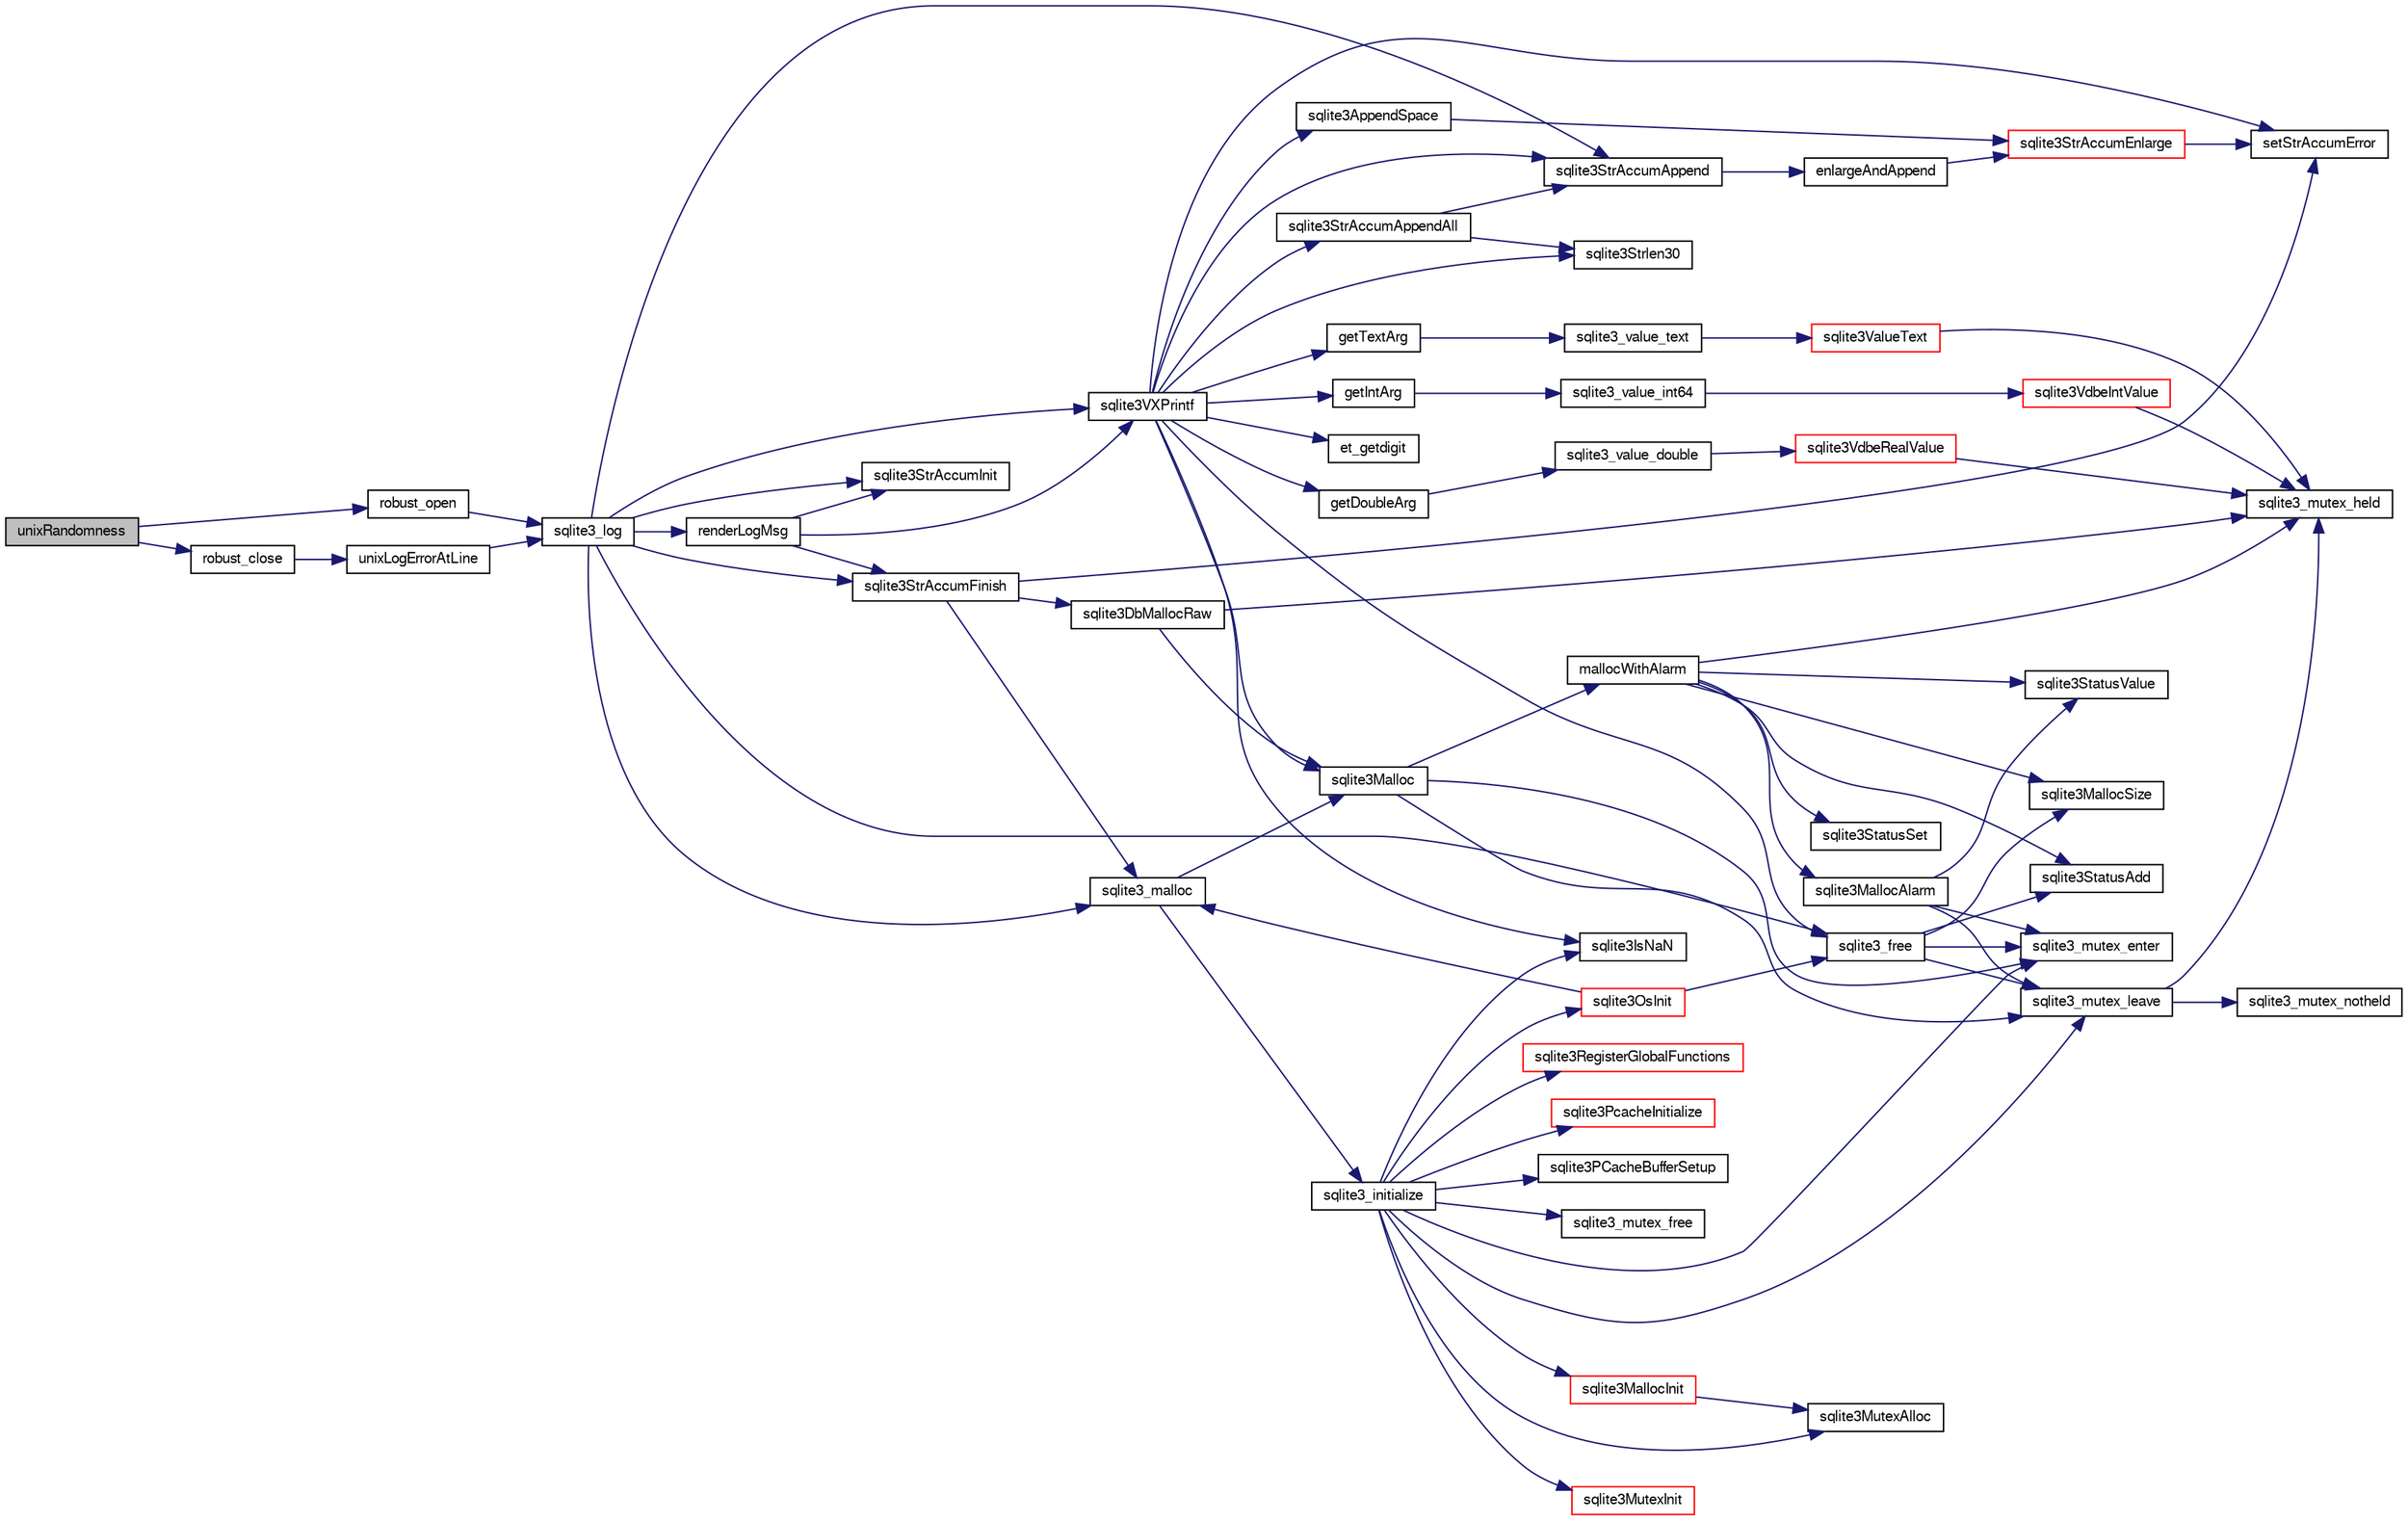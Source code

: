 digraph "unixRandomness"
{
  edge [fontname="FreeSans",fontsize="10",labelfontname="FreeSans",labelfontsize="10"];
  node [fontname="FreeSans",fontsize="10",shape=record];
  rankdir="LR";
  Node848687 [label="unixRandomness",height=0.2,width=0.4,color="black", fillcolor="grey75", style="filled", fontcolor="black"];
  Node848687 -> Node848688 [color="midnightblue",fontsize="10",style="solid",fontname="FreeSans"];
  Node848688 [label="robust_open",height=0.2,width=0.4,color="black", fillcolor="white", style="filled",URL="$sqlite3_8c.html#a0eb989e531821c6a1deb85a3ba0021c0"];
  Node848688 -> Node848689 [color="midnightblue",fontsize="10",style="solid",fontname="FreeSans"];
  Node848689 [label="sqlite3_log",height=0.2,width=0.4,color="black", fillcolor="white", style="filled",URL="$sqlite3_8c.html#a298c9699bf9c143662c6b1fec4b2dc3b"];
  Node848689 -> Node848690 [color="midnightblue",fontsize="10",style="solid",fontname="FreeSans"];
  Node848690 [label="renderLogMsg",height=0.2,width=0.4,color="black", fillcolor="white", style="filled",URL="$sqlite3_8c.html#a7a02b43ce0a27bb52085c7f446d115af"];
  Node848690 -> Node848691 [color="midnightblue",fontsize="10",style="solid",fontname="FreeSans"];
  Node848691 [label="sqlite3StrAccumInit",height=0.2,width=0.4,color="black", fillcolor="white", style="filled",URL="$sqlite3_8c.html#aabf95e113b9d54d519cd15a56215f560"];
  Node848690 -> Node848692 [color="midnightblue",fontsize="10",style="solid",fontname="FreeSans"];
  Node848692 [label="sqlite3VXPrintf",height=0.2,width=0.4,color="black", fillcolor="white", style="filled",URL="$sqlite3_8c.html#a63c25806c9bd4a2b76f9a0eb232c6bde"];
  Node848692 -> Node848693 [color="midnightblue",fontsize="10",style="solid",fontname="FreeSans"];
  Node848693 [label="sqlite3StrAccumAppend",height=0.2,width=0.4,color="black", fillcolor="white", style="filled",URL="$sqlite3_8c.html#a56664fa33def33c5a5245b623441d5e0"];
  Node848693 -> Node848694 [color="midnightblue",fontsize="10",style="solid",fontname="FreeSans"];
  Node848694 [label="enlargeAndAppend",height=0.2,width=0.4,color="black", fillcolor="white", style="filled",URL="$sqlite3_8c.html#a25b21e61dc0883d849890eaa8a18088a"];
  Node848694 -> Node848695 [color="midnightblue",fontsize="10",style="solid",fontname="FreeSans"];
  Node848695 [label="sqlite3StrAccumEnlarge",height=0.2,width=0.4,color="red", fillcolor="white", style="filled",URL="$sqlite3_8c.html#a38976500a97c69d65086eeccca82dd96"];
  Node848695 -> Node848696 [color="midnightblue",fontsize="10",style="solid",fontname="FreeSans"];
  Node848696 [label="setStrAccumError",height=0.2,width=0.4,color="black", fillcolor="white", style="filled",URL="$sqlite3_8c.html#a3dc479a1fc8ba1ab8edfe51f8a0b102c"];
  Node848692 -> Node848965 [color="midnightblue",fontsize="10",style="solid",fontname="FreeSans"];
  Node848965 [label="getIntArg",height=0.2,width=0.4,color="black", fillcolor="white", style="filled",URL="$sqlite3_8c.html#abff258963dbd9205fb299851a64c67be"];
  Node848965 -> Node848849 [color="midnightblue",fontsize="10",style="solid",fontname="FreeSans"];
  Node848849 [label="sqlite3_value_int64",height=0.2,width=0.4,color="black", fillcolor="white", style="filled",URL="$sqlite3_8c.html#ab38d8627f4750672e72712df0b709e0d"];
  Node848849 -> Node848837 [color="midnightblue",fontsize="10",style="solid",fontname="FreeSans"];
  Node848837 [label="sqlite3VdbeIntValue",height=0.2,width=0.4,color="red", fillcolor="white", style="filled",URL="$sqlite3_8c.html#a3dc28e3bfdbecf81633c3697a3aacd45"];
  Node848837 -> Node848699 [color="midnightblue",fontsize="10",style="solid",fontname="FreeSans"];
  Node848699 [label="sqlite3_mutex_held",height=0.2,width=0.4,color="black", fillcolor="white", style="filled",URL="$sqlite3_8c.html#acf77da68932b6bc163c5e68547ecc3e7"];
  Node848692 -> Node848711 [color="midnightblue",fontsize="10",style="solid",fontname="FreeSans"];
  Node848711 [label="sqlite3Malloc",height=0.2,width=0.4,color="black", fillcolor="white", style="filled",URL="$sqlite3_8c.html#a361a2eaa846b1885f123abe46f5d8b2b"];
  Node848711 -> Node848705 [color="midnightblue",fontsize="10",style="solid",fontname="FreeSans"];
  Node848705 [label="sqlite3_mutex_enter",height=0.2,width=0.4,color="black", fillcolor="white", style="filled",URL="$sqlite3_8c.html#a1c12cde690bd89f104de5cbad12a6bf5"];
  Node848711 -> Node848712 [color="midnightblue",fontsize="10",style="solid",fontname="FreeSans"];
  Node848712 [label="mallocWithAlarm",height=0.2,width=0.4,color="black", fillcolor="white", style="filled",URL="$sqlite3_8c.html#ab070d5cf8e48ec8a6a43cf025d48598b"];
  Node848712 -> Node848699 [color="midnightblue",fontsize="10",style="solid",fontname="FreeSans"];
  Node848712 -> Node848713 [color="midnightblue",fontsize="10",style="solid",fontname="FreeSans"];
  Node848713 [label="sqlite3StatusSet",height=0.2,width=0.4,color="black", fillcolor="white", style="filled",URL="$sqlite3_8c.html#afec7586c01fcb5ea17dc9d7725a589d9"];
  Node848712 -> Node848714 [color="midnightblue",fontsize="10",style="solid",fontname="FreeSans"];
  Node848714 [label="sqlite3StatusValue",height=0.2,width=0.4,color="black", fillcolor="white", style="filled",URL="$sqlite3_8c.html#a30b8ac296c6e200c1fa57708d52c6ef6"];
  Node848712 -> Node848715 [color="midnightblue",fontsize="10",style="solid",fontname="FreeSans"];
  Node848715 [label="sqlite3MallocAlarm",height=0.2,width=0.4,color="black", fillcolor="white", style="filled",URL="$sqlite3_8c.html#ada66988e8471d1198f3219c062377508"];
  Node848715 -> Node848714 [color="midnightblue",fontsize="10",style="solid",fontname="FreeSans"];
  Node848715 -> Node848707 [color="midnightblue",fontsize="10",style="solid",fontname="FreeSans"];
  Node848707 [label="sqlite3_mutex_leave",height=0.2,width=0.4,color="black", fillcolor="white", style="filled",URL="$sqlite3_8c.html#a5838d235601dbd3c1fa993555c6bcc93"];
  Node848707 -> Node848699 [color="midnightblue",fontsize="10",style="solid",fontname="FreeSans"];
  Node848707 -> Node848708 [color="midnightblue",fontsize="10",style="solid",fontname="FreeSans"];
  Node848708 [label="sqlite3_mutex_notheld",height=0.2,width=0.4,color="black", fillcolor="white", style="filled",URL="$sqlite3_8c.html#a83967c837c1c000d3b5adcfaa688f5dc"];
  Node848715 -> Node848705 [color="midnightblue",fontsize="10",style="solid",fontname="FreeSans"];
  Node848712 -> Node848702 [color="midnightblue",fontsize="10",style="solid",fontname="FreeSans"];
  Node848702 [label="sqlite3MallocSize",height=0.2,width=0.4,color="black", fillcolor="white", style="filled",URL="$sqlite3_8c.html#acf5d2a5f35270bafb050bd2def576955"];
  Node848712 -> Node848706 [color="midnightblue",fontsize="10",style="solid",fontname="FreeSans"];
  Node848706 [label="sqlite3StatusAdd",height=0.2,width=0.4,color="black", fillcolor="white", style="filled",URL="$sqlite3_8c.html#afa029f93586aeab4cc85360905dae9cd"];
  Node848711 -> Node848707 [color="midnightblue",fontsize="10",style="solid",fontname="FreeSans"];
  Node848692 -> Node848696 [color="midnightblue",fontsize="10",style="solid",fontname="FreeSans"];
  Node848692 -> Node848966 [color="midnightblue",fontsize="10",style="solid",fontname="FreeSans"];
  Node848966 [label="getDoubleArg",height=0.2,width=0.4,color="black", fillcolor="white", style="filled",URL="$sqlite3_8c.html#a1cf25120072c85bd261983b24c12c3d9"];
  Node848966 -> Node848853 [color="midnightblue",fontsize="10",style="solid",fontname="FreeSans"];
  Node848853 [label="sqlite3_value_double",height=0.2,width=0.4,color="black", fillcolor="white", style="filled",URL="$sqlite3_8c.html#a3e50c1a2dd484a8b6911c9d163816b88"];
  Node848853 -> Node848854 [color="midnightblue",fontsize="10",style="solid",fontname="FreeSans"];
  Node848854 [label="sqlite3VdbeRealValue",height=0.2,width=0.4,color="red", fillcolor="white", style="filled",URL="$sqlite3_8c.html#a5bf943a4f9a5516911b3bc610e3d64e0"];
  Node848854 -> Node848699 [color="midnightblue",fontsize="10",style="solid",fontname="FreeSans"];
  Node848692 -> Node848858 [color="midnightblue",fontsize="10",style="solid",fontname="FreeSans"];
  Node848858 [label="sqlite3IsNaN",height=0.2,width=0.4,color="black", fillcolor="white", style="filled",URL="$sqlite3_8c.html#aed4d78203877c3486765ccbc7feebb50"];
  Node848692 -> Node848774 [color="midnightblue",fontsize="10",style="solid",fontname="FreeSans"];
  Node848774 [label="sqlite3Strlen30",height=0.2,width=0.4,color="black", fillcolor="white", style="filled",URL="$sqlite3_8c.html#a3dcd80ba41f1a308193dee74857b62a7"];
  Node848692 -> Node848967 [color="midnightblue",fontsize="10",style="solid",fontname="FreeSans"];
  Node848967 [label="et_getdigit",height=0.2,width=0.4,color="black", fillcolor="white", style="filled",URL="$sqlite3_8c.html#a40c5a308749ad07cc2397a53e081bff0"];
  Node848692 -> Node848968 [color="midnightblue",fontsize="10",style="solid",fontname="FreeSans"];
  Node848968 [label="getTextArg",height=0.2,width=0.4,color="black", fillcolor="white", style="filled",URL="$sqlite3_8c.html#afbb41850423ef20071cefaab0431e04d"];
  Node848968 -> Node848780 [color="midnightblue",fontsize="10",style="solid",fontname="FreeSans"];
  Node848780 [label="sqlite3_value_text",height=0.2,width=0.4,color="black", fillcolor="white", style="filled",URL="$sqlite3_8c.html#aef2ace3239e6dd59c74110faa70f8171"];
  Node848780 -> Node848781 [color="midnightblue",fontsize="10",style="solid",fontname="FreeSans"];
  Node848781 [label="sqlite3ValueText",height=0.2,width=0.4,color="red", fillcolor="white", style="filled",URL="$sqlite3_8c.html#ad567a94e52d1adf81f4857fdba00a59b"];
  Node848781 -> Node848699 [color="midnightblue",fontsize="10",style="solid",fontname="FreeSans"];
  Node848692 -> Node848969 [color="midnightblue",fontsize="10",style="solid",fontname="FreeSans"];
  Node848969 [label="sqlite3StrAccumAppendAll",height=0.2,width=0.4,color="black", fillcolor="white", style="filled",URL="$sqlite3_8c.html#acaf8f3e4f99a3c3a4a77e9c987547289"];
  Node848969 -> Node848693 [color="midnightblue",fontsize="10",style="solid",fontname="FreeSans"];
  Node848969 -> Node848774 [color="midnightblue",fontsize="10",style="solid",fontname="FreeSans"];
  Node848692 -> Node848970 [color="midnightblue",fontsize="10",style="solid",fontname="FreeSans"];
  Node848970 [label="sqlite3AppendSpace",height=0.2,width=0.4,color="black", fillcolor="white", style="filled",URL="$sqlite3_8c.html#aefd38a5afc0020d4a93855c3ee7c63a8"];
  Node848970 -> Node848695 [color="midnightblue",fontsize="10",style="solid",fontname="FreeSans"];
  Node848692 -> Node848704 [color="midnightblue",fontsize="10",style="solid",fontname="FreeSans"];
  Node848704 [label="sqlite3_free",height=0.2,width=0.4,color="black", fillcolor="white", style="filled",URL="$sqlite3_8c.html#a6552349e36a8a691af5487999ab09519"];
  Node848704 -> Node848705 [color="midnightblue",fontsize="10",style="solid",fontname="FreeSans"];
  Node848704 -> Node848706 [color="midnightblue",fontsize="10",style="solid",fontname="FreeSans"];
  Node848704 -> Node848702 [color="midnightblue",fontsize="10",style="solid",fontname="FreeSans"];
  Node848704 -> Node848707 [color="midnightblue",fontsize="10",style="solid",fontname="FreeSans"];
  Node848690 -> Node848801 [color="midnightblue",fontsize="10",style="solid",fontname="FreeSans"];
  Node848801 [label="sqlite3StrAccumFinish",height=0.2,width=0.4,color="black", fillcolor="white", style="filled",URL="$sqlite3_8c.html#adb7f26b10ac1b847db6f000ef4c2e2ba"];
  Node848801 -> Node848710 [color="midnightblue",fontsize="10",style="solid",fontname="FreeSans"];
  Node848710 [label="sqlite3DbMallocRaw",height=0.2,width=0.4,color="black", fillcolor="white", style="filled",URL="$sqlite3_8c.html#abbe8be0cf7175e11ddc3e2218fad924e"];
  Node848710 -> Node848699 [color="midnightblue",fontsize="10",style="solid",fontname="FreeSans"];
  Node848710 -> Node848711 [color="midnightblue",fontsize="10",style="solid",fontname="FreeSans"];
  Node848801 -> Node848776 [color="midnightblue",fontsize="10",style="solid",fontname="FreeSans"];
  Node848776 [label="sqlite3_malloc",height=0.2,width=0.4,color="black", fillcolor="white", style="filled",URL="$sqlite3_8c.html#ac79dba55fc32b6a840cf5a9769bce7cd"];
  Node848776 -> Node848717 [color="midnightblue",fontsize="10",style="solid",fontname="FreeSans"];
  Node848717 [label="sqlite3_initialize",height=0.2,width=0.4,color="black", fillcolor="white", style="filled",URL="$sqlite3_8c.html#ab0c0ee2d5d4cf8b28e9572296a8861df"];
  Node848717 -> Node848718 [color="midnightblue",fontsize="10",style="solid",fontname="FreeSans"];
  Node848718 [label="sqlite3MutexInit",height=0.2,width=0.4,color="red", fillcolor="white", style="filled",URL="$sqlite3_8c.html#a7906afcdd1cdb3d0007eb932398a1158"];
  Node848717 -> Node848736 [color="midnightblue",fontsize="10",style="solid",fontname="FreeSans"];
  Node848736 [label="sqlite3MutexAlloc",height=0.2,width=0.4,color="black", fillcolor="white", style="filled",URL="$sqlite3_8c.html#a0e3f432ee581f6876b590e7ad7e84e19"];
  Node848717 -> Node848705 [color="midnightblue",fontsize="10",style="solid",fontname="FreeSans"];
  Node848717 -> Node848737 [color="midnightblue",fontsize="10",style="solid",fontname="FreeSans"];
  Node848737 [label="sqlite3MallocInit",height=0.2,width=0.4,color="red", fillcolor="white", style="filled",URL="$sqlite3_8c.html#a9e06f9e7cad0d83ce80ab493c9533552"];
  Node848737 -> Node848736 [color="midnightblue",fontsize="10",style="solid",fontname="FreeSans"];
  Node848717 -> Node848707 [color="midnightblue",fontsize="10",style="solid",fontname="FreeSans"];
  Node848717 -> Node848777 [color="midnightblue",fontsize="10",style="solid",fontname="FreeSans"];
  Node848777 [label="sqlite3RegisterGlobalFunctions",height=0.2,width=0.4,color="red", fillcolor="white", style="filled",URL="$sqlite3_8c.html#a9f75bd111010f29e1b8d74344473c4ec"];
  Node848717 -> Node848958 [color="midnightblue",fontsize="10",style="solid",fontname="FreeSans"];
  Node848958 [label="sqlite3PcacheInitialize",height=0.2,width=0.4,color="red", fillcolor="white", style="filled",URL="$sqlite3_8c.html#a2902c61ddc88bea002c4d69fe4052b1f"];
  Node848717 -> Node848959 [color="midnightblue",fontsize="10",style="solid",fontname="FreeSans"];
  Node848959 [label="sqlite3OsInit",height=0.2,width=0.4,color="red", fillcolor="white", style="filled",URL="$sqlite3_8c.html#afeaa886fe1ca086a30fd278b1d069762"];
  Node848959 -> Node848776 [color="midnightblue",fontsize="10",style="solid",fontname="FreeSans"];
  Node848959 -> Node848704 [color="midnightblue",fontsize="10",style="solid",fontname="FreeSans"];
  Node848717 -> Node848963 [color="midnightblue",fontsize="10",style="solid",fontname="FreeSans"];
  Node848963 [label="sqlite3PCacheBufferSetup",height=0.2,width=0.4,color="black", fillcolor="white", style="filled",URL="$sqlite3_8c.html#ad18a1eebefdfbc4254f473f7b0101937"];
  Node848717 -> Node848964 [color="midnightblue",fontsize="10",style="solid",fontname="FreeSans"];
  Node848964 [label="sqlite3_mutex_free",height=0.2,width=0.4,color="black", fillcolor="white", style="filled",URL="$sqlite3_8c.html#a2db2e72e08f6873afa9c61b0ec726fec"];
  Node848717 -> Node848858 [color="midnightblue",fontsize="10",style="solid",fontname="FreeSans"];
  Node848776 -> Node848711 [color="midnightblue",fontsize="10",style="solid",fontname="FreeSans"];
  Node848801 -> Node848696 [color="midnightblue",fontsize="10",style="solid",fontname="FreeSans"];
  Node848689 -> Node848691 [color="midnightblue",fontsize="10",style="solid",fontname="FreeSans"];
  Node848689 -> Node848692 [color="midnightblue",fontsize="10",style="solid",fontname="FreeSans"];
  Node848689 -> Node848801 [color="midnightblue",fontsize="10",style="solid",fontname="FreeSans"];
  Node848689 -> Node848776 [color="midnightblue",fontsize="10",style="solid",fontname="FreeSans"];
  Node848689 -> Node848704 [color="midnightblue",fontsize="10",style="solid",fontname="FreeSans"];
  Node848689 -> Node848693 [color="midnightblue",fontsize="10",style="solid",fontname="FreeSans"];
  Node848687 -> Node848971 [color="midnightblue",fontsize="10",style="solid",fontname="FreeSans"];
  Node848971 [label="robust_close",height=0.2,width=0.4,color="black", fillcolor="white", style="filled",URL="$sqlite3_8c.html#abc25d22670649c241bee8c46921988ab"];
  Node848971 -> Node848972 [color="midnightblue",fontsize="10",style="solid",fontname="FreeSans"];
  Node848972 [label="unixLogErrorAtLine",height=0.2,width=0.4,color="black", fillcolor="white", style="filled",URL="$sqlite3_8c.html#a23b4a35445d08fc62ef2d5c3d56c1640"];
  Node848972 -> Node848689 [color="midnightblue",fontsize="10",style="solid",fontname="FreeSans"];
}
